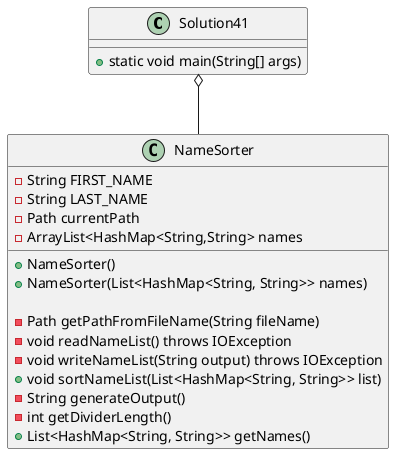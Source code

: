 @startuml
'https://plantuml.com/class-diagram

class Solution41
{
    +static void main(String[] args)
}

class NameSorter
{
    -String FIRST_NAME
    -String LAST_NAME
    -Path currentPath
    -ArrayList<HashMap<String,String> names

    ' Constructors
    +NameSorter()
    +NameSorter(List<HashMap<String, String>> names)

    -Path getPathFromFileName(String fileName)
    -void readNameList() throws IOException
    -void writeNameList(String output) throws IOException
    +void sortNameList(List<HashMap<String, String>> list)
    -String generateOutput()
    -int getDividerLength()
    +List<HashMap<String, String>> getNames()
}

Solution41 o-- NameSorter

@enduml